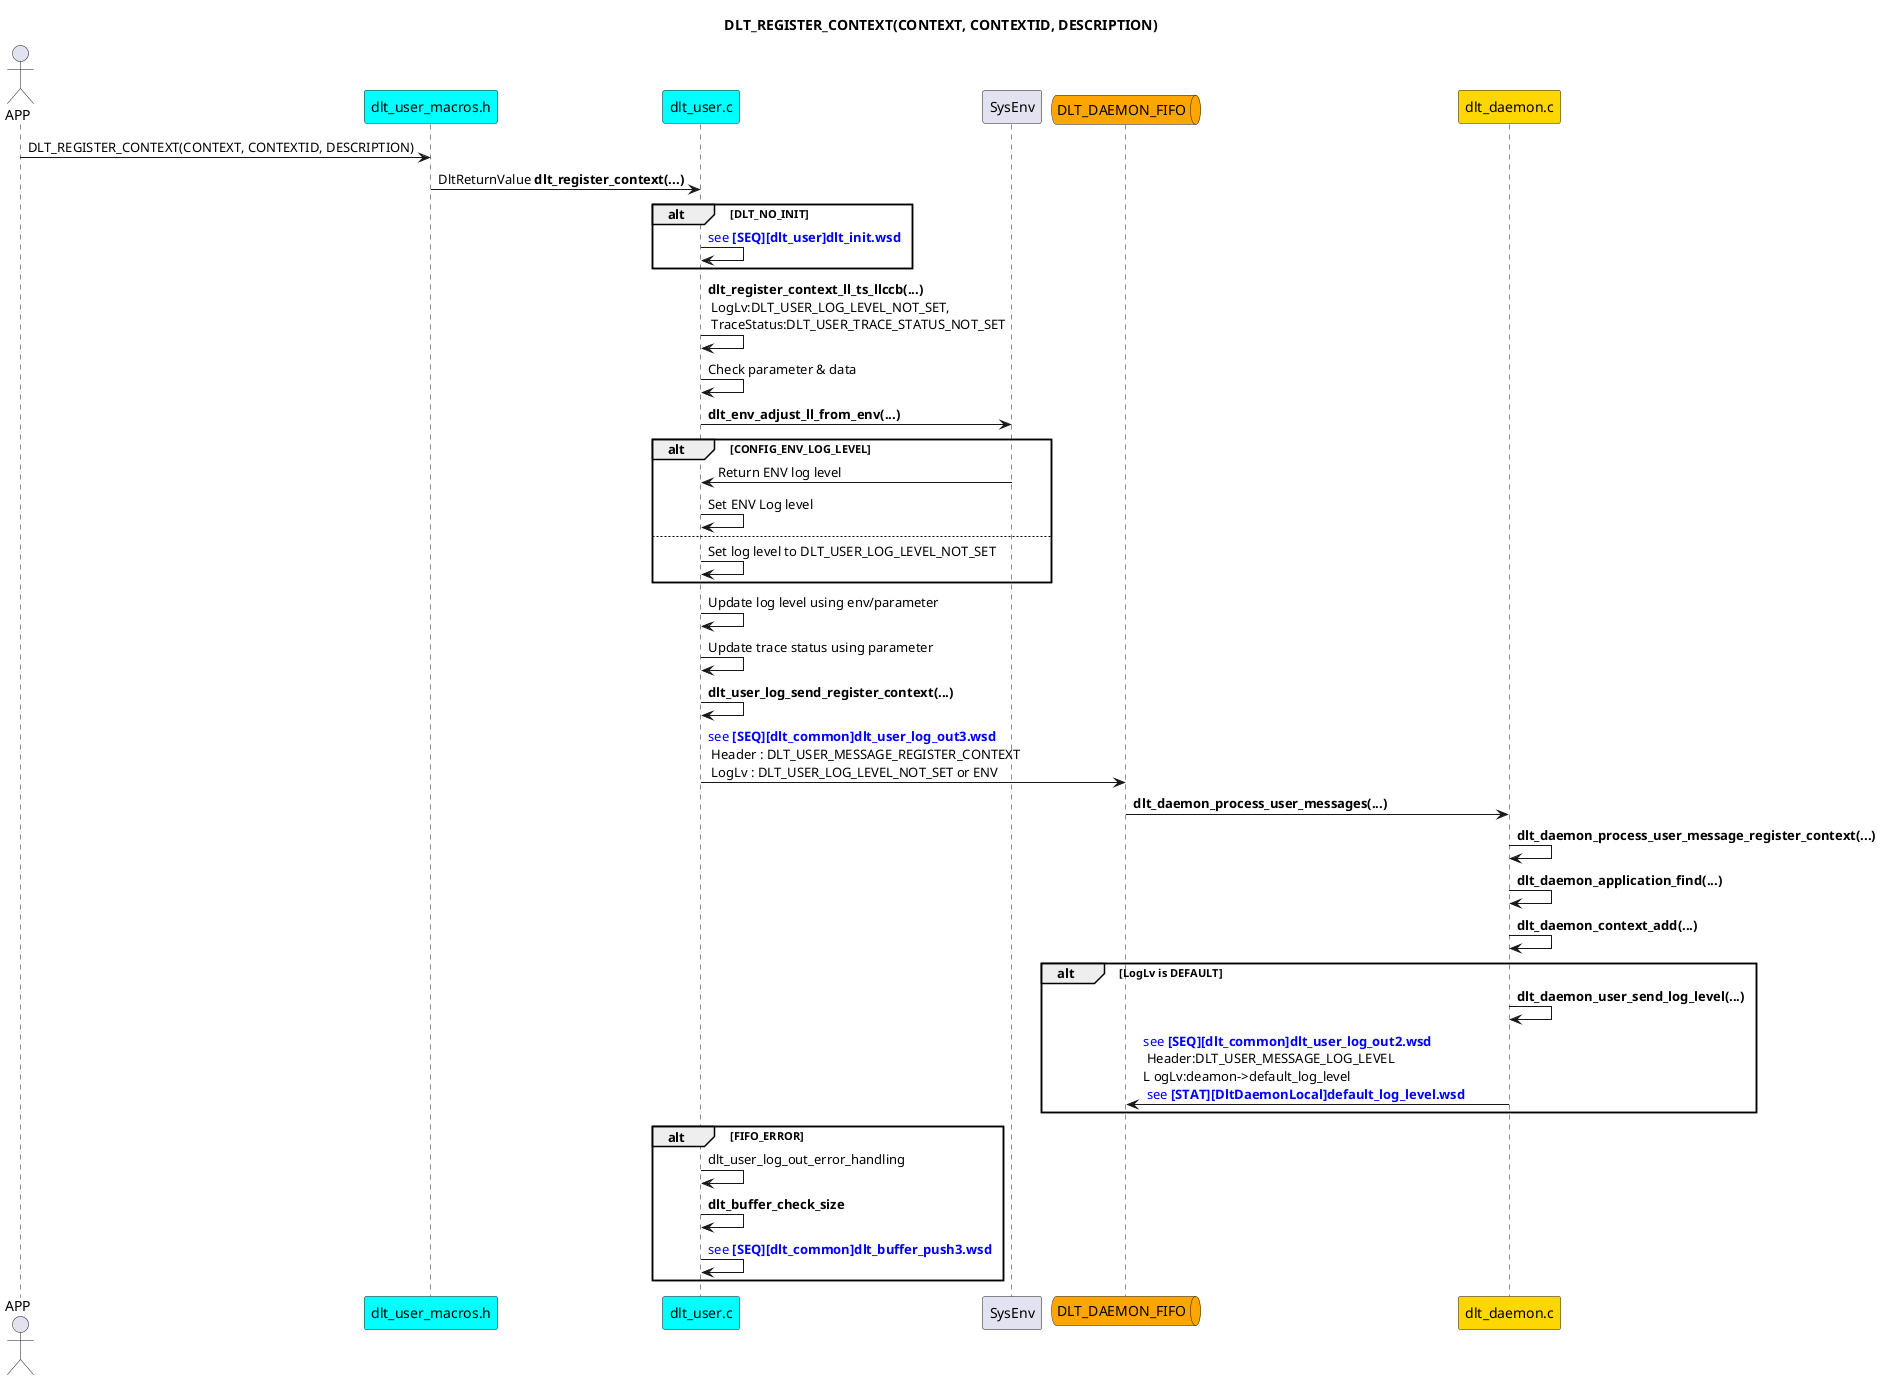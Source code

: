 @startuml
title DLT_REGISTER_CONTEXT(CONTEXT, CONTEXTID, DESCRIPTION)
' example : DLT_REGISTER_CONTEXT(con_exa1, "CON", "First context");
' Register context without LogLevel & TraceStatus & Callback

actor APP as app
participant dlt_user_macros.h as macro #Cyan
participant dlt_user.c as user #Cyan
participant SysEnv as env
queue DLT_DAEMON_FIFO as fifo #Orange
participant dlt_daemon.c as daemon #Gold


app -> macro : DLT_REGISTER_CONTEXT(CONTEXT, CONTEXTID, DESCRIPTION)

macro -> user : DltReturnValue **dlt_register_context(...)**
alt DLT_NO_INIT
user -> user : <color:blue>see **[SEQ][dlt_user]dlt_init.wsd**
end

user -> user : **dlt_register_context_ll_ts_llccb(...)**\n LogLv:DLT_USER_LOG_LEVEL_NOT_SET,\n TraceStatus:DLT_USER_TRACE_STATUS_NOT_SET
    user -> user : Check parameter & data
    user -> env : **dlt_env_adjust_ll_from_env(...)**
    alt CONFIG_ENV_LOG_LEVEL
    env -> user : Return ENV log level
    user -> user : Set ENV Log level
    else
    user -> user : Set log level to DLT_USER_LOG_LEVEL_NOT_SET
    end
    user -> user : Update log level using env/parameter
    user -> user : Update trace status using parameter
    user -> user : **dlt_user_log_send_register_context(...)**
        user -> fifo : <color:blue>see **[SEQ][dlt_common]dlt_user_log_out3.wsd** \
        \n Header : DLT_USER_MESSAGE_REGISTER_CONTEXT\n LogLv : DLT_USER_LOG_LEVEL_NOT_SET or ENV

        fifo -> daemon : **dlt_daemon_process_user_messages(...)**
            daemon -> daemon : **dlt_daemon_process_user_message_register_context(...)**
                daemon -> daemon : **dlt_daemon_application_find(...)**
                ' end of dlt_daemon_application_find
                daemon -> daemon : **dlt_daemon_context_add(...)**
                ' end of dlt_daemon_context_add
                ' TODO
                alt LogLv is DEFAULT
                daemon -> daemon : **dlt_daemon_user_send_log_level(...)**
                    ' TODO
                    daemon -> fifo : <color:blue>see **[SEQ][dlt_common]dlt_user_log_out2.wsd** \
                    \n Header:DLT_USER_MESSAGE_LOG_LEVEL\nL ogLv:deamon->default_log_level \
                    \n <color:blue>see **[STAT][DltDaemonLocal]default_log_level.wsd**
                    ' default_log_level <-- dlt_daemon_init_runtime_configuration(...) or dlt_daemon_configuration_load(...)
                    ' set header DLT_USER_MESSAGE_LOG_LEVEL
                ' end of dlt_daemon_user_send_log_level
                end
            ' end of dlt_daemon_process_user_message_register_context
        ' end of dlt_daemon_process_user_messages
        alt FIFO_ERROR
        user -> user : dlt_user_log_out_error_handling
            user -> user : **dlt_buffer_check_size**
            ' end of dlt_buffer_check_size
            user -> user : <color:blue>see **[SEQ][dlt_common]dlt_buffer_push3.wsd**
            ' end of dlt_buffer_push3
        ' end of dlt_user_log_out_error_handling
        end
    ' end of dlt_user_log_send_register_context
' end of dlt_register_context_ll_ts_llccb



@enduml